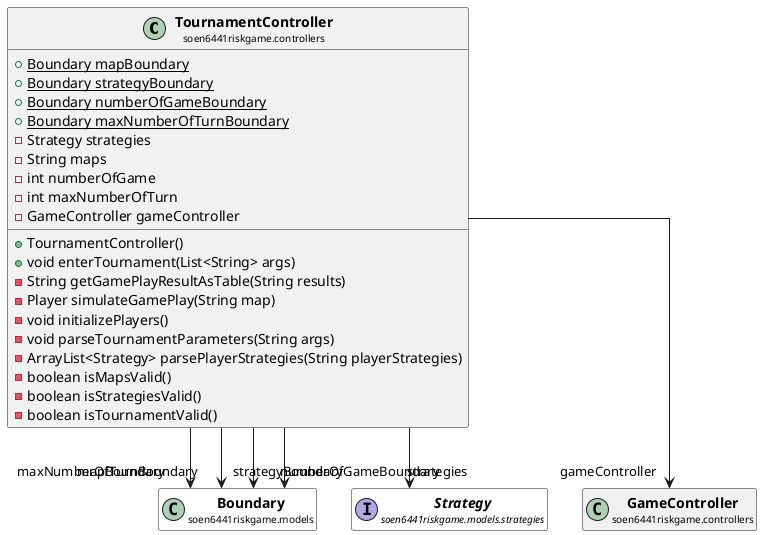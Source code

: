 @startuml

skinparam svgLinkTarget _parent
skinparam linetype ortho
set namespaceSeparator none
class "<b><size:14>TournamentController</b>\n<size:10>soen6441riskgame.controllers" as soen6441riskgame.controllers.TournamentController  [[../../soen6441riskgame/controllers/TournamentController.html{soen6441riskgame.controllers.TournamentController}]] {
{static} +Boundary mapBoundary
{static} +Boundary strategyBoundary
{static} +Boundary numberOfGameBoundary
{static} +Boundary maxNumberOfTurnBoundary
-Strategy strategies
-String maps
-int numberOfGame
-int maxNumberOfTurn
-GameController gameController
+TournamentController()
+void enterTournament(List<String> args)
-String getGamePlayResultAsTable(String results)
-Player simulateGamePlay(String map)
-void initializePlayers()
-void parseTournamentParameters(String args)
-ArrayList<Strategy> parsePlayerStrategies(String playerStrategies)
-boolean isMapsValid()
-boolean isStrategiesValid()
-boolean isTournamentValid()
}


class "<b><size:14>Boundary</b>\n<size:10>soen6441riskgame.models" as soen6441riskgame.models.Boundary  [[../../soen6441riskgame/models/Boundary.html{soen6441riskgame.models.Boundary}]] #white {
}

hide soen6441riskgame.models.Boundary fields
hide soen6441riskgame.models.Boundary methods

soen6441riskgame.controllers.TournamentController -->  "mapBoundary" soen6441riskgame.models.Boundary

soen6441riskgame.controllers.TournamentController -->  "strategyBoundary" soen6441riskgame.models.Boundary

soen6441riskgame.controllers.TournamentController -->  "numberOfGameBoundary" soen6441riskgame.models.Boundary

soen6441riskgame.controllers.TournamentController -->  "maxNumberOfTurnBoundary" soen6441riskgame.models.Boundary

interface "<b><size:14>Strategy</b>\n<size:10>soen6441riskgame.models.strategies" as soen6441riskgame.models.strategies.Strategy  [[../../soen6441riskgame/models/strategies/Strategy.html{soen6441riskgame.models.strategies.Strategy}]] #white {
}

hide soen6441riskgame.models.strategies.Strategy fields
hide soen6441riskgame.models.strategies.Strategy methods

soen6441riskgame.controllers.TournamentController -->  "strategies" soen6441riskgame.models.strategies.Strategy

class "<b><size:14>GameController</b>\n<size:10>soen6441riskgame.controllers" as soen6441riskgame.controllers.GameController  [[../../soen6441riskgame/controllers/GameController.html{soen6441riskgame.controllers.GameController}]] {
}

hide soen6441riskgame.controllers.GameController fields
hide soen6441riskgame.controllers.GameController methods

soen6441riskgame.controllers.TournamentController -->  "gameController" soen6441riskgame.controllers.GameController





@enduml
